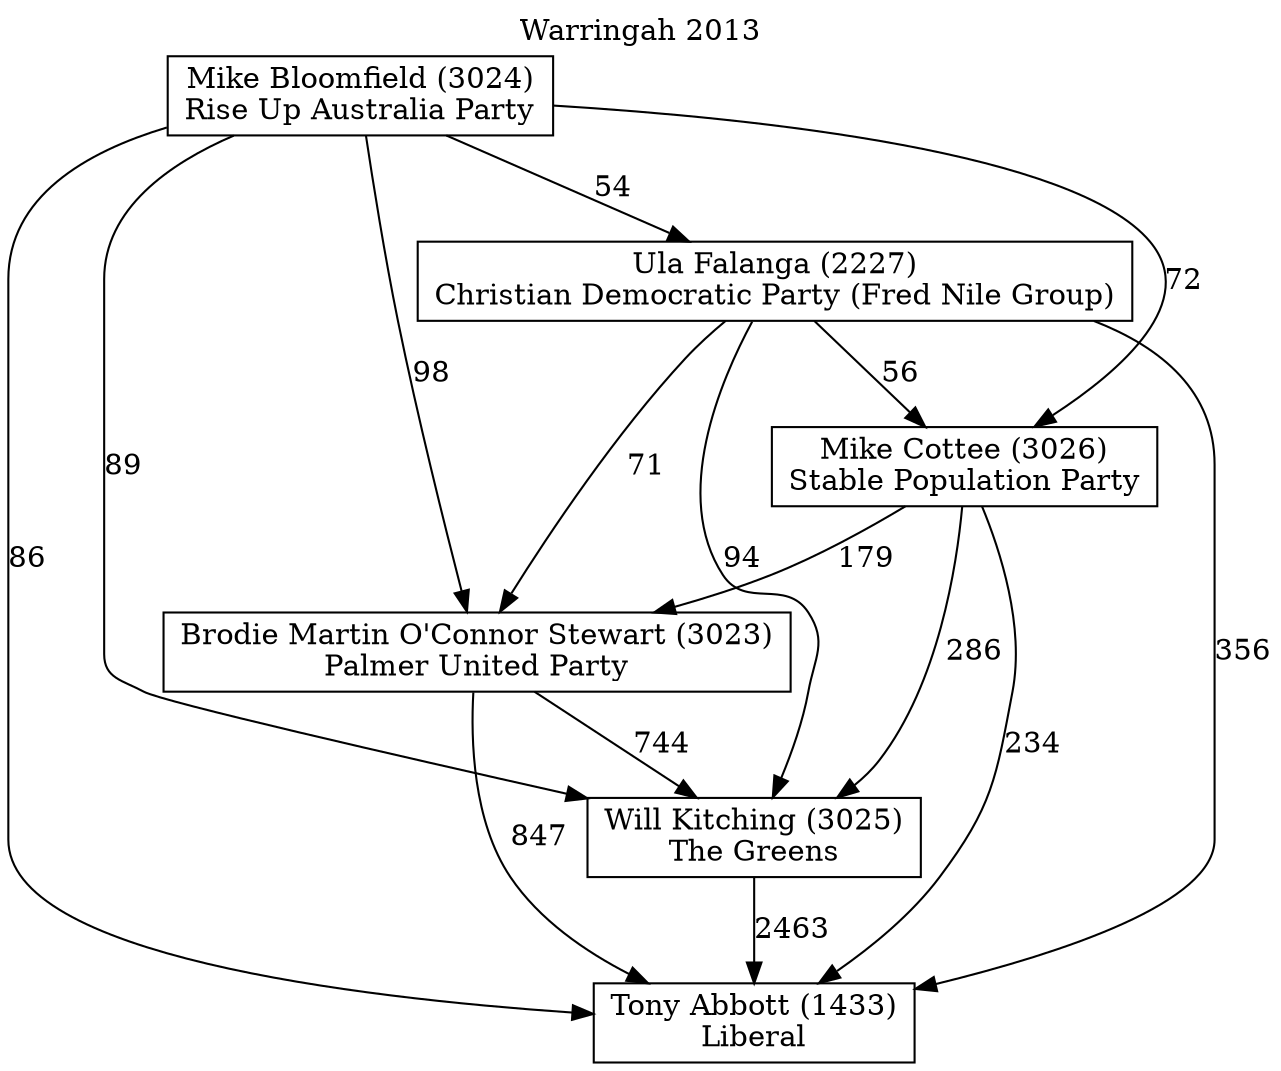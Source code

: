 // House preference flow
digraph "Tony Abbott (1433)_Warringah_2013" {
	graph [label="Warringah 2013" labelloc=t mclimit=2]
	node [shape=box]
	"Tony Abbott (1433)" [label="Tony Abbott (1433)
Liberal"]
	"Will Kitching (3025)" [label="Will Kitching (3025)
The Greens"]
	"Brodie Martin O'Connor Stewart (3023)" [label="Brodie Martin O'Connor Stewart (3023)
Palmer United Party"]
	"Mike Cottee (3026)" [label="Mike Cottee (3026)
Stable Population Party"]
	"Ula Falanga (2227)" [label="Ula Falanga (2227)
Christian Democratic Party (Fred Nile Group)"]
	"Mike Bloomfield (3024)" [label="Mike Bloomfield (3024)
Rise Up Australia Party"]
	"Will Kitching (3025)" -> "Tony Abbott (1433)" [label=2463]
	"Brodie Martin O'Connor Stewart (3023)" -> "Will Kitching (3025)" [label=744]
	"Mike Cottee (3026)" -> "Brodie Martin O'Connor Stewart (3023)" [label=179]
	"Ula Falanga (2227)" -> "Mike Cottee (3026)" [label=56]
	"Mike Bloomfield (3024)" -> "Ula Falanga (2227)" [label=54]
	"Brodie Martin O'Connor Stewart (3023)" -> "Tony Abbott (1433)" [label=847]
	"Mike Cottee (3026)" -> "Tony Abbott (1433)" [label=234]
	"Ula Falanga (2227)" -> "Tony Abbott (1433)" [label=356]
	"Mike Bloomfield (3024)" -> "Tony Abbott (1433)" [label=86]
	"Mike Bloomfield (3024)" -> "Mike Cottee (3026)" [label=72]
	"Ula Falanga (2227)" -> "Brodie Martin O'Connor Stewart (3023)" [label=71]
	"Mike Bloomfield (3024)" -> "Brodie Martin O'Connor Stewart (3023)" [label=98]
	"Mike Cottee (3026)" -> "Will Kitching (3025)" [label=286]
	"Ula Falanga (2227)" -> "Will Kitching (3025)" [label=94]
	"Mike Bloomfield (3024)" -> "Will Kitching (3025)" [label=89]
}
